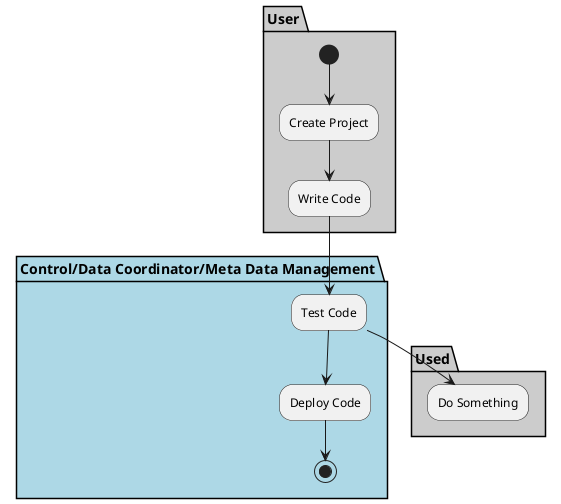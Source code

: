 @startuml

partition "Control/Data Coordinator/Meta Data Management" {

}

partition User  #cccccc {
  (*) --> "Create Project"
  --> "Write Code"
}

partition "Control/Data Coordinator/Meta Data Management" #lightblue {
  "Write Code" --> "Test Code"
  "Test Code" --> "Deploy Code"
  "Deploy Code" --> (*)
}

partition Used #cccccc {
  "Test Code" --> "Do Something"
}

@enduml
